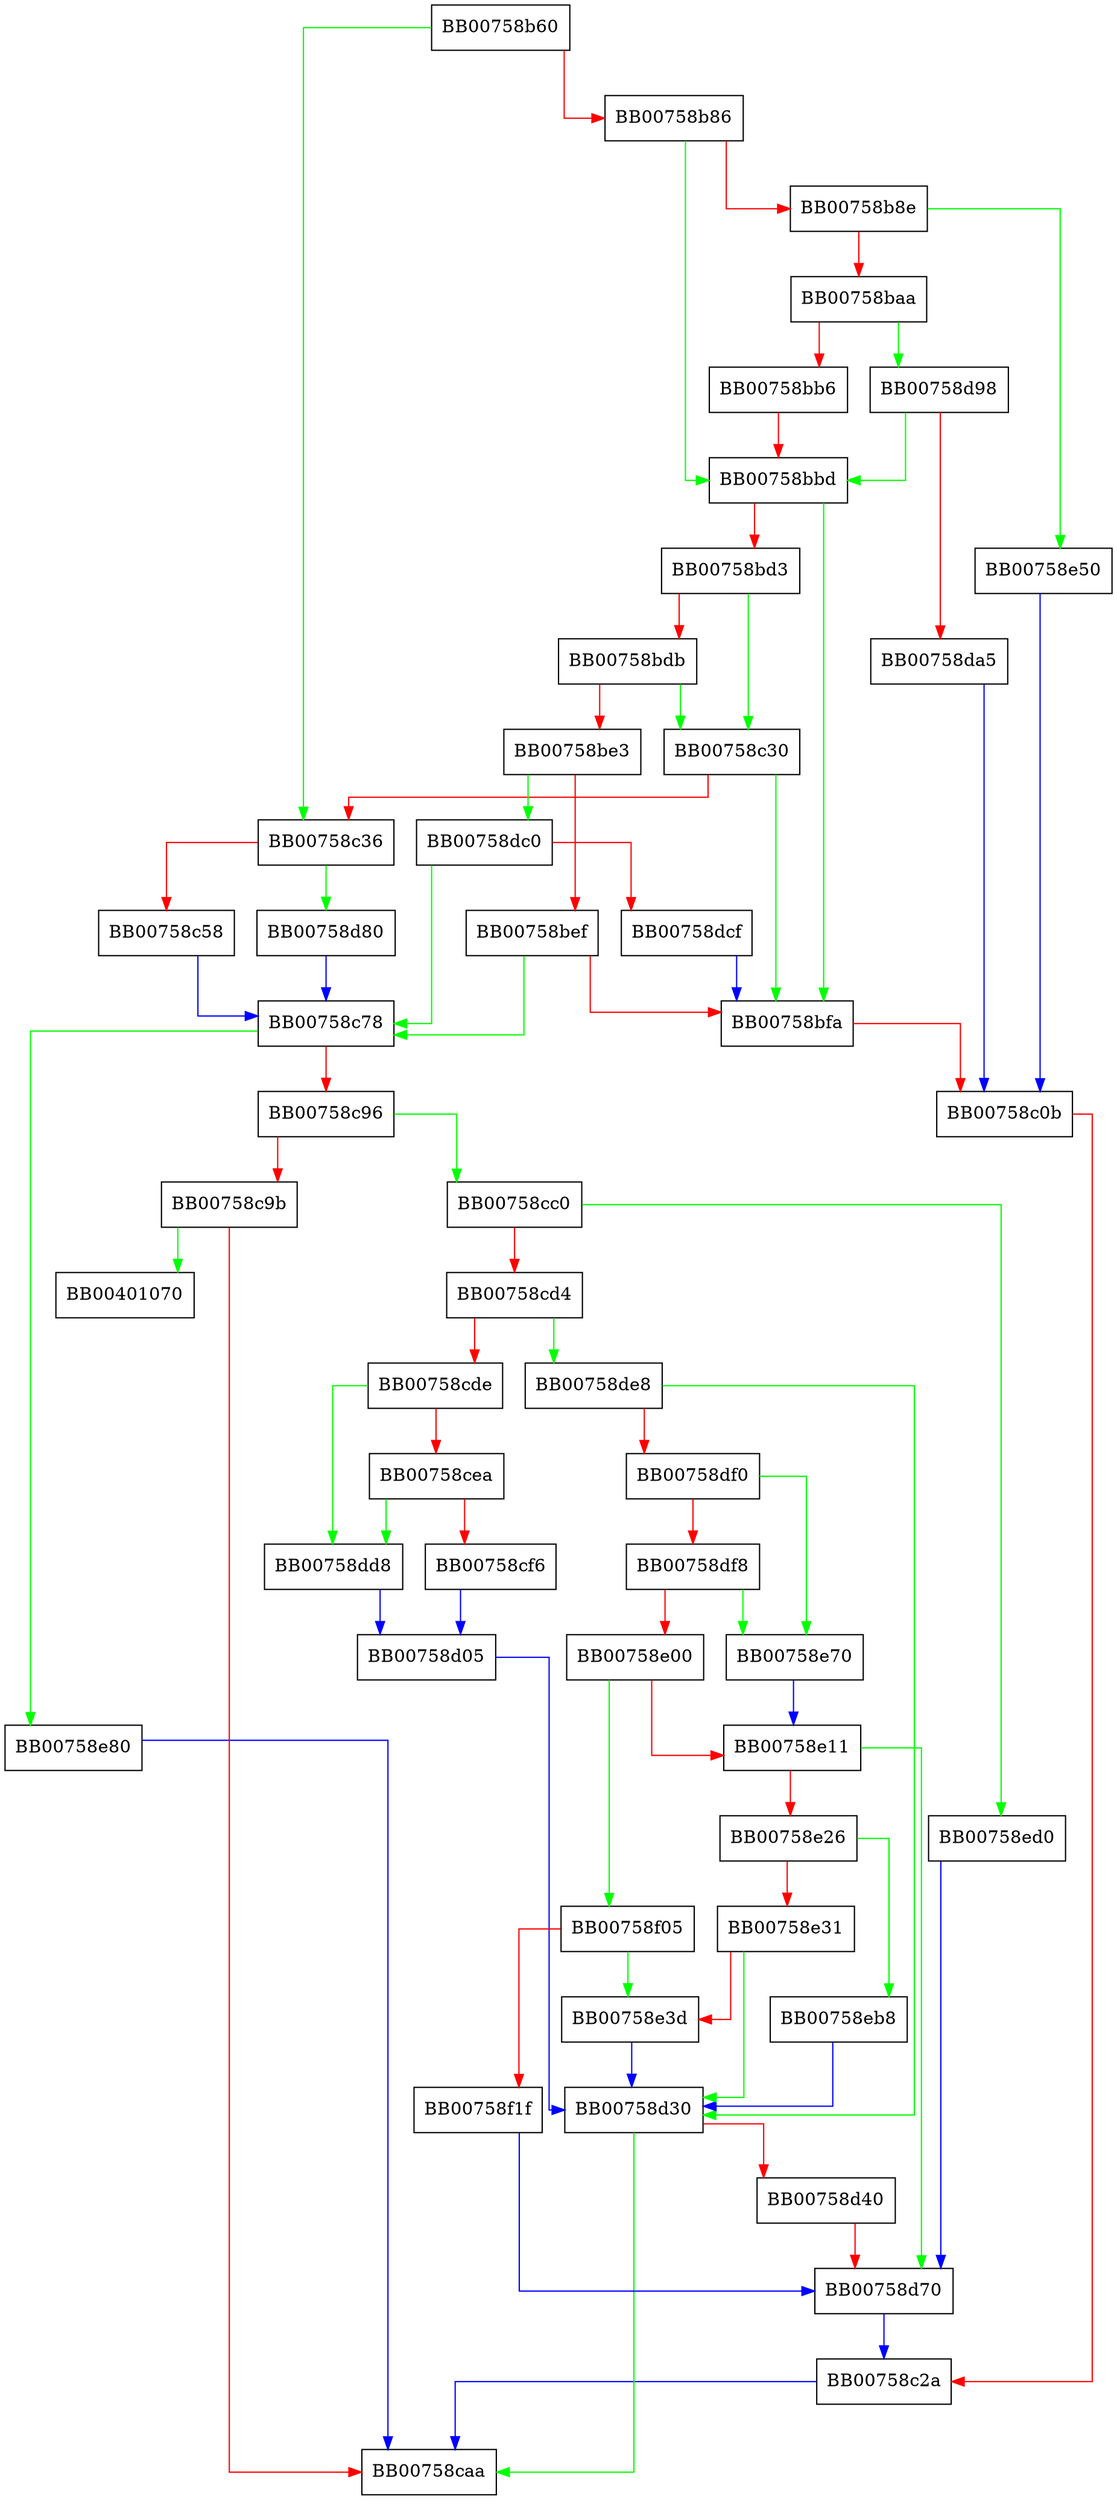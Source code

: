 digraph ossl_ecx_key_op {
  node [shape="box"];
  graph [splines=ortho];
  BB00758b60 -> BB00758c36 [color="green"];
  BB00758b60 -> BB00758b86 [color="red"];
  BB00758b86 -> BB00758bbd [color="green"];
  BB00758b86 -> BB00758b8e [color="red"];
  BB00758b8e -> BB00758e50 [color="green"];
  BB00758b8e -> BB00758baa [color="red"];
  BB00758baa -> BB00758d98 [color="green"];
  BB00758baa -> BB00758bb6 [color="red"];
  BB00758bb6 -> BB00758bbd [color="red"];
  BB00758bbd -> BB00758bfa [color="green"];
  BB00758bbd -> BB00758bd3 [color="red"];
  BB00758bd3 -> BB00758c30 [color="green"];
  BB00758bd3 -> BB00758bdb [color="red"];
  BB00758bdb -> BB00758c30 [color="green"];
  BB00758bdb -> BB00758be3 [color="red"];
  BB00758be3 -> BB00758dc0 [color="green"];
  BB00758be3 -> BB00758bef [color="red"];
  BB00758bef -> BB00758c78 [color="green"];
  BB00758bef -> BB00758bfa [color="red"];
  BB00758bfa -> BB00758c0b [color="red"];
  BB00758c0b -> BB00758c2a [color="red"];
  BB00758c2a -> BB00758caa [color="blue"];
  BB00758c30 -> BB00758bfa [color="green"];
  BB00758c30 -> BB00758c36 [color="red"];
  BB00758c36 -> BB00758d80 [color="green"];
  BB00758c36 -> BB00758c58 [color="red"];
  BB00758c58 -> BB00758c78 [color="blue"];
  BB00758c78 -> BB00758e80 [color="green"];
  BB00758c78 -> BB00758c96 [color="red"];
  BB00758c96 -> BB00758cc0 [color="green"];
  BB00758c96 -> BB00758c9b [color="red"];
  BB00758c9b -> BB00401070 [color="green"];
  BB00758c9b -> BB00758caa [color="red"];
  BB00758cc0 -> BB00758ed0 [color="green"];
  BB00758cc0 -> BB00758cd4 [color="red"];
  BB00758cd4 -> BB00758de8 [color="green"];
  BB00758cd4 -> BB00758cde [color="red"];
  BB00758cde -> BB00758dd8 [color="green"];
  BB00758cde -> BB00758cea [color="red"];
  BB00758cea -> BB00758dd8 [color="green"];
  BB00758cea -> BB00758cf6 [color="red"];
  BB00758cf6 -> BB00758d05 [color="blue"];
  BB00758d05 -> BB00758d30 [color="blue"];
  BB00758d30 -> BB00758caa [color="green"];
  BB00758d30 -> BB00758d40 [color="red"];
  BB00758d40 -> BB00758d70 [color="red"];
  BB00758d70 -> BB00758c2a [color="blue"];
  BB00758d80 -> BB00758c78 [color="blue"];
  BB00758d98 -> BB00758bbd [color="green"];
  BB00758d98 -> BB00758da5 [color="red"];
  BB00758da5 -> BB00758c0b [color="blue"];
  BB00758dc0 -> BB00758c78 [color="green"];
  BB00758dc0 -> BB00758dcf [color="red"];
  BB00758dcf -> BB00758bfa [color="blue"];
  BB00758dd8 -> BB00758d05 [color="blue"];
  BB00758de8 -> BB00758d30 [color="green"];
  BB00758de8 -> BB00758df0 [color="red"];
  BB00758df0 -> BB00758e70 [color="green"];
  BB00758df0 -> BB00758df8 [color="red"];
  BB00758df8 -> BB00758e70 [color="green"];
  BB00758df8 -> BB00758e00 [color="red"];
  BB00758e00 -> BB00758f05 [color="green"];
  BB00758e00 -> BB00758e11 [color="red"];
  BB00758e11 -> BB00758d70 [color="green"];
  BB00758e11 -> BB00758e26 [color="red"];
  BB00758e26 -> BB00758eb8 [color="green"];
  BB00758e26 -> BB00758e31 [color="red"];
  BB00758e31 -> BB00758d30 [color="green"];
  BB00758e31 -> BB00758e3d [color="red"];
  BB00758e3d -> BB00758d30 [color="blue"];
  BB00758e50 -> BB00758c0b [color="blue"];
  BB00758e70 -> BB00758e11 [color="blue"];
  BB00758e80 -> BB00758caa [color="blue"];
  BB00758eb8 -> BB00758d30 [color="blue"];
  BB00758ed0 -> BB00758d70 [color="blue"];
  BB00758f05 -> BB00758e3d [color="green"];
  BB00758f05 -> BB00758f1f [color="red"];
  BB00758f1f -> BB00758d70 [color="blue"];
}
